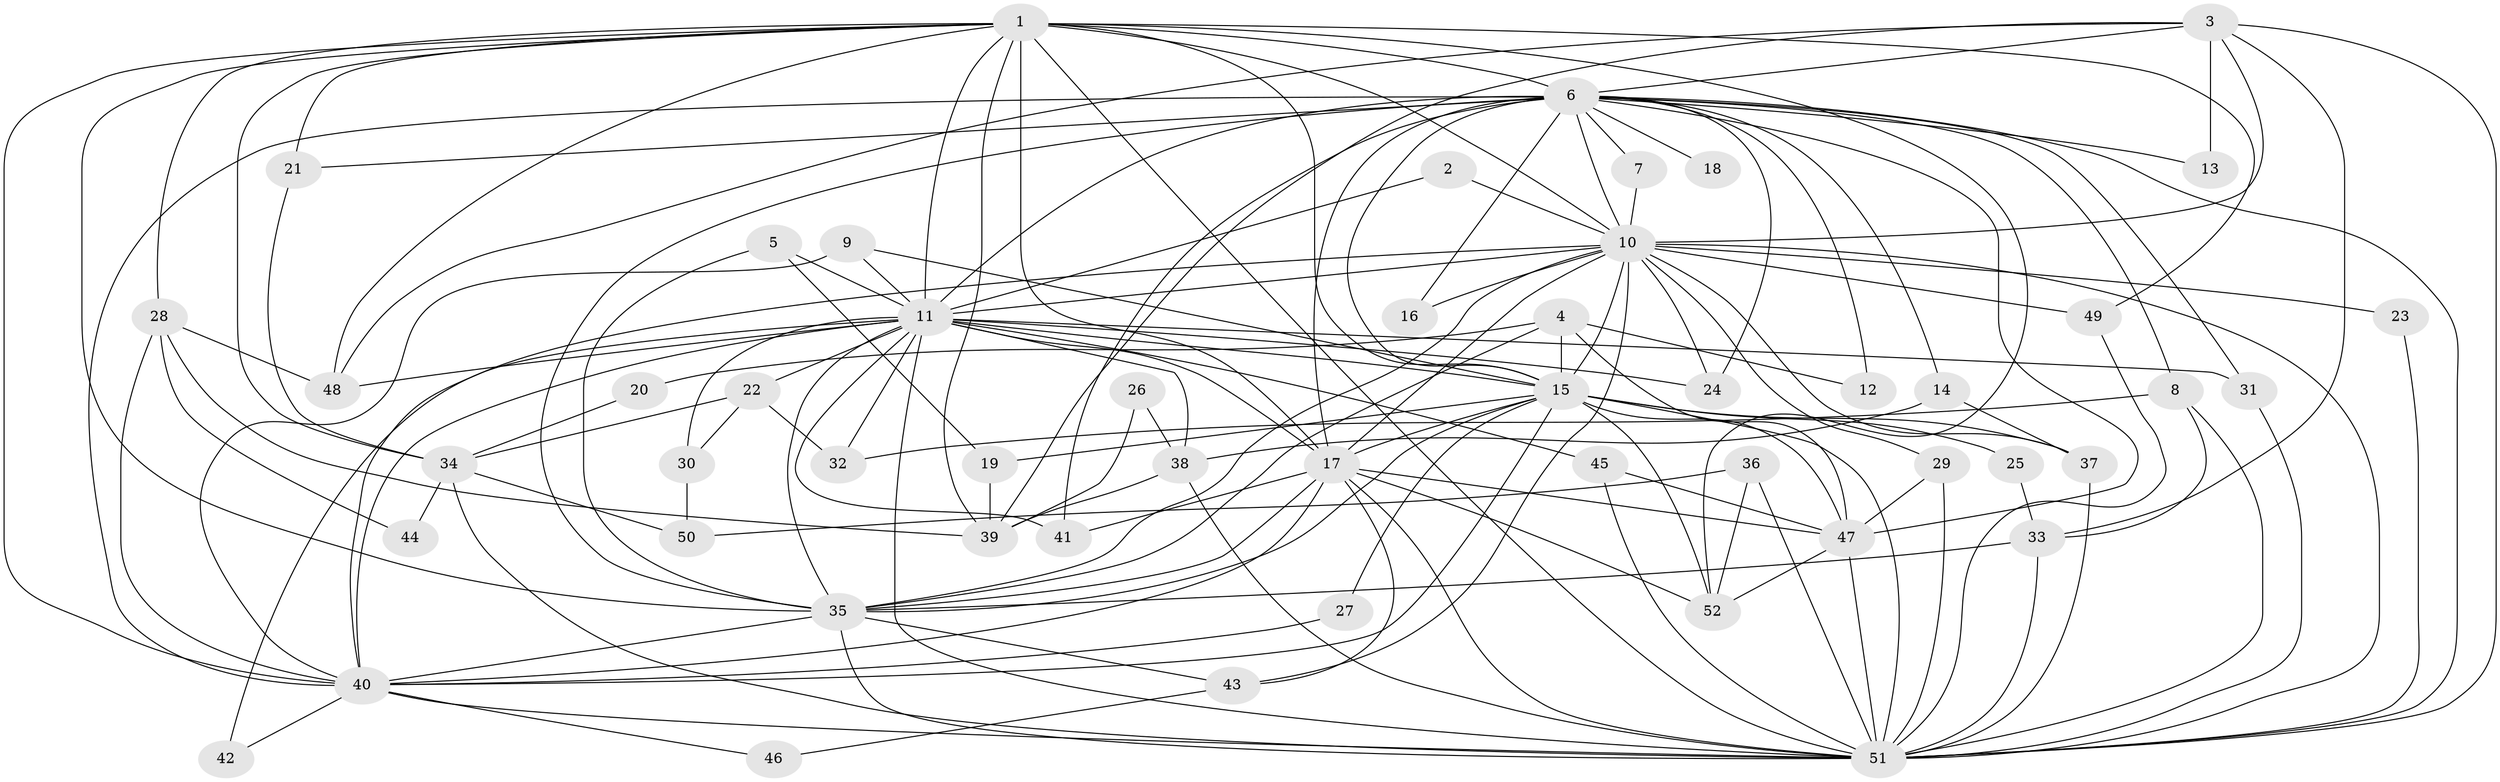 // original degree distribution, {17: 0.019230769230769232, 26: 0.009615384615384616, 13: 0.009615384615384616, 28: 0.009615384615384616, 18: 0.009615384615384616, 31: 0.009615384615384616, 15: 0.009615384615384616, 24: 0.009615384615384616, 19: 0.009615384615384616, 8: 0.009615384615384616, 3: 0.19230769230769232, 5: 0.057692307692307696, 4: 0.057692307692307696, 7: 0.019230769230769232, 2: 0.5576923076923077, 6: 0.009615384615384616}
// Generated by graph-tools (version 1.1) at 2025/01/03/09/25 03:01:13]
// undirected, 52 vertices, 147 edges
graph export_dot {
graph [start="1"]
  node [color=gray90,style=filled];
  1;
  2;
  3;
  4;
  5;
  6;
  7;
  8;
  9;
  10;
  11;
  12;
  13;
  14;
  15;
  16;
  17;
  18;
  19;
  20;
  21;
  22;
  23;
  24;
  25;
  26;
  27;
  28;
  29;
  30;
  31;
  32;
  33;
  34;
  35;
  36;
  37;
  38;
  39;
  40;
  41;
  42;
  43;
  44;
  45;
  46;
  47;
  48;
  49;
  50;
  51;
  52;
  1 -- 6 [weight=2.0];
  1 -- 10 [weight=2.0];
  1 -- 11 [weight=2.0];
  1 -- 15 [weight=3.0];
  1 -- 17 [weight=2.0];
  1 -- 21 [weight=2.0];
  1 -- 28 [weight=1.0];
  1 -- 34 [weight=1.0];
  1 -- 35 [weight=2.0];
  1 -- 39 [weight=1.0];
  1 -- 40 [weight=2.0];
  1 -- 48 [weight=1.0];
  1 -- 49 [weight=1.0];
  1 -- 51 [weight=3.0];
  1 -- 52 [weight=1.0];
  2 -- 10 [weight=1.0];
  2 -- 11 [weight=1.0];
  3 -- 6 [weight=1.0];
  3 -- 10 [weight=1.0];
  3 -- 13 [weight=1.0];
  3 -- 33 [weight=1.0];
  3 -- 39 [weight=1.0];
  3 -- 48 [weight=1.0];
  3 -- 51 [weight=1.0];
  4 -- 12 [weight=1.0];
  4 -- 15 [weight=1.0];
  4 -- 20 [weight=1.0];
  4 -- 35 [weight=1.0];
  4 -- 47 [weight=1.0];
  5 -- 11 [weight=1.0];
  5 -- 19 [weight=1.0];
  5 -- 35 [weight=1.0];
  6 -- 7 [weight=1.0];
  6 -- 8 [weight=1.0];
  6 -- 10 [weight=2.0];
  6 -- 11 [weight=3.0];
  6 -- 12 [weight=1.0];
  6 -- 13 [weight=1.0];
  6 -- 14 [weight=1.0];
  6 -- 15 [weight=1.0];
  6 -- 16 [weight=1.0];
  6 -- 17 [weight=2.0];
  6 -- 18 [weight=1.0];
  6 -- 21 [weight=1.0];
  6 -- 24 [weight=1.0];
  6 -- 31 [weight=1.0];
  6 -- 35 [weight=2.0];
  6 -- 40 [weight=1.0];
  6 -- 41 [weight=1.0];
  6 -- 47 [weight=1.0];
  6 -- 51 [weight=2.0];
  7 -- 10 [weight=1.0];
  8 -- 32 [weight=1.0];
  8 -- 33 [weight=1.0];
  8 -- 51 [weight=1.0];
  9 -- 11 [weight=1.0];
  9 -- 15 [weight=1.0];
  9 -- 40 [weight=1.0];
  10 -- 11 [weight=1.0];
  10 -- 15 [weight=1.0];
  10 -- 16 [weight=1.0];
  10 -- 17 [weight=1.0];
  10 -- 23 [weight=2.0];
  10 -- 24 [weight=1.0];
  10 -- 29 [weight=1.0];
  10 -- 35 [weight=2.0];
  10 -- 37 [weight=1.0];
  10 -- 40 [weight=1.0];
  10 -- 43 [weight=2.0];
  10 -- 49 [weight=1.0];
  10 -- 51 [weight=2.0];
  11 -- 15 [weight=1.0];
  11 -- 17 [weight=1.0];
  11 -- 22 [weight=1.0];
  11 -- 24 [weight=1.0];
  11 -- 30 [weight=1.0];
  11 -- 31 [weight=1.0];
  11 -- 32 [weight=1.0];
  11 -- 35 [weight=2.0];
  11 -- 38 [weight=1.0];
  11 -- 40 [weight=1.0];
  11 -- 41 [weight=1.0];
  11 -- 42 [weight=1.0];
  11 -- 45 [weight=1.0];
  11 -- 48 [weight=1.0];
  11 -- 51 [weight=1.0];
  14 -- 37 [weight=1.0];
  14 -- 38 [weight=1.0];
  15 -- 17 [weight=2.0];
  15 -- 19 [weight=1.0];
  15 -- 25 [weight=1.0];
  15 -- 27 [weight=1.0];
  15 -- 35 [weight=2.0];
  15 -- 37 [weight=1.0];
  15 -- 40 [weight=1.0];
  15 -- 47 [weight=1.0];
  15 -- 51 [weight=1.0];
  15 -- 52 [weight=1.0];
  17 -- 35 [weight=1.0];
  17 -- 40 [weight=2.0];
  17 -- 41 [weight=1.0];
  17 -- 43 [weight=1.0];
  17 -- 47 [weight=2.0];
  17 -- 51 [weight=2.0];
  17 -- 52 [weight=1.0];
  19 -- 39 [weight=1.0];
  20 -- 34 [weight=1.0];
  21 -- 34 [weight=1.0];
  22 -- 30 [weight=1.0];
  22 -- 32 [weight=1.0];
  22 -- 34 [weight=1.0];
  23 -- 51 [weight=1.0];
  25 -- 33 [weight=1.0];
  26 -- 38 [weight=1.0];
  26 -- 39 [weight=1.0];
  27 -- 40 [weight=1.0];
  28 -- 39 [weight=1.0];
  28 -- 40 [weight=1.0];
  28 -- 44 [weight=1.0];
  28 -- 48 [weight=1.0];
  29 -- 47 [weight=1.0];
  29 -- 51 [weight=1.0];
  30 -- 50 [weight=1.0];
  31 -- 51 [weight=1.0];
  33 -- 35 [weight=1.0];
  33 -- 51 [weight=2.0];
  34 -- 44 [weight=1.0];
  34 -- 50 [weight=1.0];
  34 -- 51 [weight=1.0];
  35 -- 40 [weight=1.0];
  35 -- 43 [weight=1.0];
  35 -- 51 [weight=1.0];
  36 -- 50 [weight=1.0];
  36 -- 51 [weight=1.0];
  36 -- 52 [weight=1.0];
  37 -- 51 [weight=1.0];
  38 -- 39 [weight=1.0];
  38 -- 51 [weight=1.0];
  40 -- 42 [weight=1.0];
  40 -- 46 [weight=1.0];
  40 -- 51 [weight=2.0];
  43 -- 46 [weight=1.0];
  45 -- 47 [weight=1.0];
  45 -- 51 [weight=1.0];
  47 -- 51 [weight=1.0];
  47 -- 52 [weight=1.0];
  49 -- 51 [weight=1.0];
}
